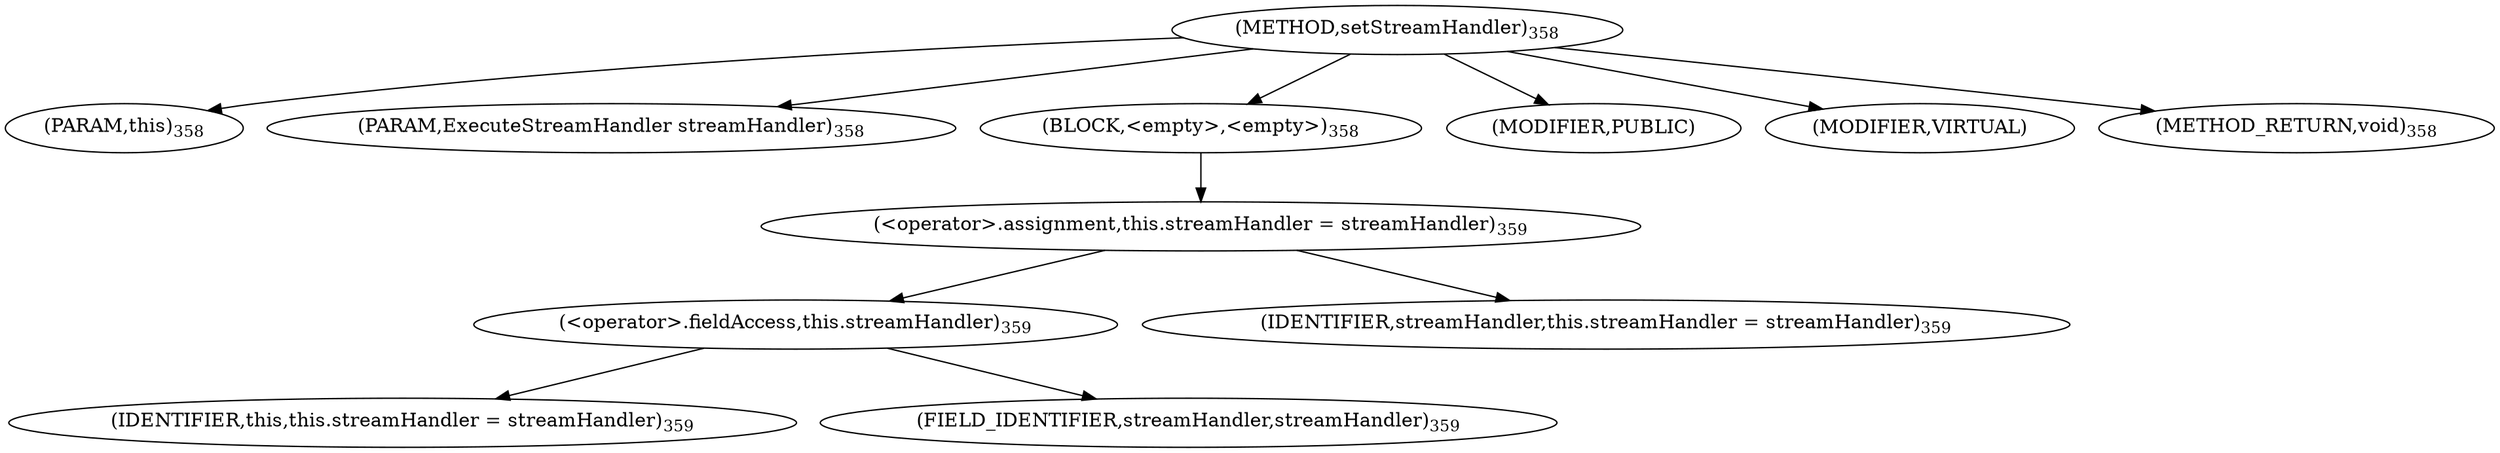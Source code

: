digraph "setStreamHandler" {  
"745" [label = <(METHOD,setStreamHandler)<SUB>358</SUB>> ]
"27" [label = <(PARAM,this)<SUB>358</SUB>> ]
"746" [label = <(PARAM,ExecuteStreamHandler streamHandler)<SUB>358</SUB>> ]
"747" [label = <(BLOCK,&lt;empty&gt;,&lt;empty&gt;)<SUB>358</SUB>> ]
"748" [label = <(&lt;operator&gt;.assignment,this.streamHandler = streamHandler)<SUB>359</SUB>> ]
"749" [label = <(&lt;operator&gt;.fieldAccess,this.streamHandler)<SUB>359</SUB>> ]
"26" [label = <(IDENTIFIER,this,this.streamHandler = streamHandler)<SUB>359</SUB>> ]
"750" [label = <(FIELD_IDENTIFIER,streamHandler,streamHandler)<SUB>359</SUB>> ]
"751" [label = <(IDENTIFIER,streamHandler,this.streamHandler = streamHandler)<SUB>359</SUB>> ]
"752" [label = <(MODIFIER,PUBLIC)> ]
"753" [label = <(MODIFIER,VIRTUAL)> ]
"754" [label = <(METHOD_RETURN,void)<SUB>358</SUB>> ]
  "745" -> "27" 
  "745" -> "746" 
  "745" -> "747" 
  "745" -> "752" 
  "745" -> "753" 
  "745" -> "754" 
  "747" -> "748" 
  "748" -> "749" 
  "748" -> "751" 
  "749" -> "26" 
  "749" -> "750" 
}
